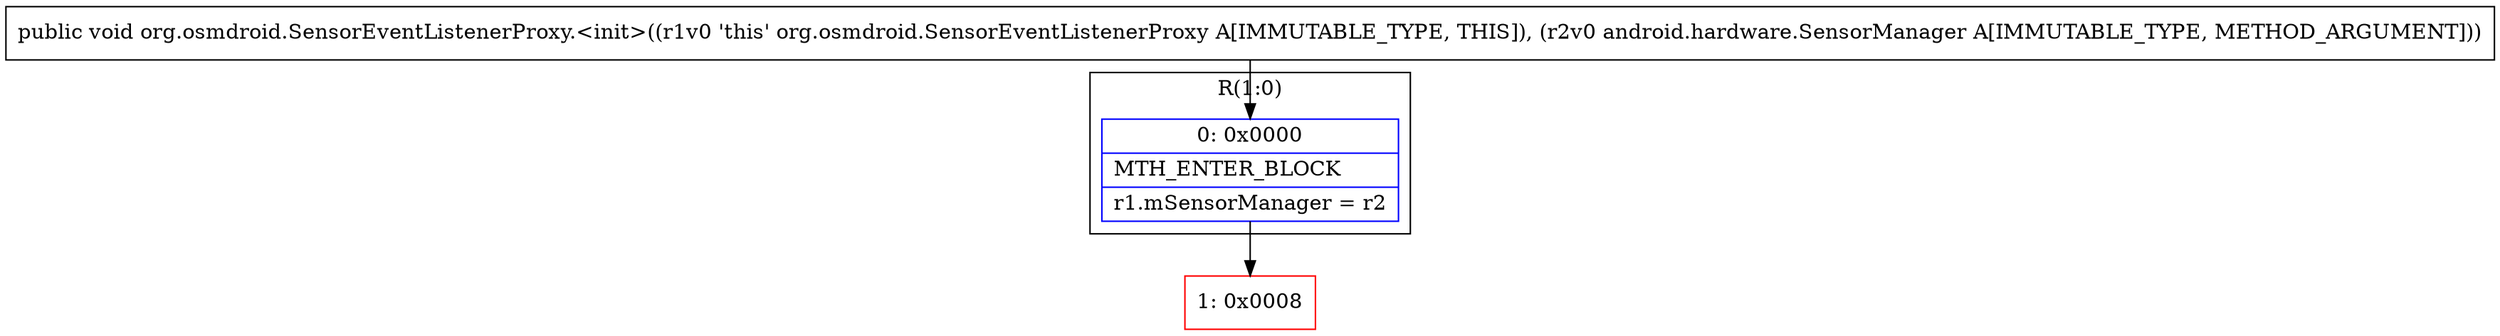 digraph "CFG fororg.osmdroid.SensorEventListenerProxy.\<init\>(Landroid\/hardware\/SensorManager;)V" {
subgraph cluster_Region_1024340821 {
label = "R(1:0)";
node [shape=record,color=blue];
Node_0 [shape=record,label="{0\:\ 0x0000|MTH_ENTER_BLOCK\l|r1.mSensorManager = r2\l}"];
}
Node_1 [shape=record,color=red,label="{1\:\ 0x0008}"];
MethodNode[shape=record,label="{public void org.osmdroid.SensorEventListenerProxy.\<init\>((r1v0 'this' org.osmdroid.SensorEventListenerProxy A[IMMUTABLE_TYPE, THIS]), (r2v0 android.hardware.SensorManager A[IMMUTABLE_TYPE, METHOD_ARGUMENT])) }"];
MethodNode -> Node_0;
Node_0 -> Node_1;
}

